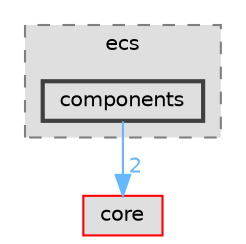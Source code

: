 digraph "game_engine/ecs/components"
{
 // LATEX_PDF_SIZE
  bgcolor="transparent";
  edge [fontname=Helvetica,fontsize=10,labelfontname=Helvetica,labelfontsize=10];
  node [fontname=Helvetica,fontsize=10,shape=box,height=0.2,width=0.4];
  compound=true
  subgraph clusterdir_d7ece8a3954bce909d566f501e1e6e74 {
    graph [ bgcolor="#dfdfdf", pencolor="grey50", label="ecs", fontname=Helvetica,fontsize=10 style="filled,dashed", URL="dir_d7ece8a3954bce909d566f501e1e6e74.html",tooltip=""]
  dir_aff4475ef442df297e64660ce8c4efef [label="components", fillcolor="#dfdfdf", color="grey25", style="filled,bold", URL="dir_aff4475ef442df297e64660ce8c4efef.html",tooltip=""];
  }
  dir_4270bfced15e0e73154b13468c7c9ad9 [label="core", fillcolor="#dfdfdf", color="red", style="filled", URL="dir_4270bfced15e0e73154b13468c7c9ad9.html",tooltip=""];
  dir_aff4475ef442df297e64660ce8c4efef->dir_4270bfced15e0e73154b13468c7c9ad9 [headlabel="2", labeldistance=1.5 headhref="dir_000001_000002.html" href="dir_000001_000002.html" color="steelblue1" fontcolor="steelblue1"];
}
